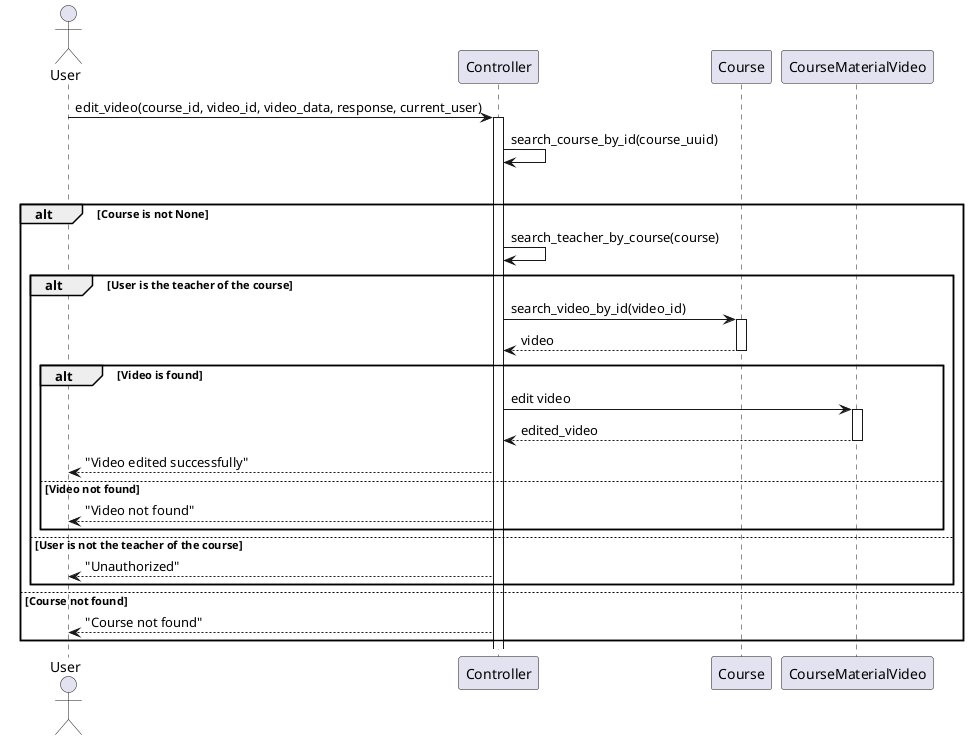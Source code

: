@startuml

actor User
participant Controller
participant Course

User -> Controller: edit_video(course_id, video_id, video_data, response, current_user)
activate Controller

Controller -> Controller: search_course_by_id(course_uuid)

alt Course found
    alt Course is not None
        Controller -> Controller: search_teacher_by_course(course)
        
        alt User is the teacher of the course
            Controller -> Course: search_video_by_id(video_id)
            activate Course
            Course --> Controller: video
            deactivate Course
            
            alt Video is found
                Controller -> CourseMaterialVideo: edit video
                activate CourseMaterialVideo
                CourseMaterialVideo --> Controller: edited_video
                deactivate CourseMaterialVideo
                
                Controller --> User: "Video edited successfully"
            else Video not found
                Controller --> User: "Video not found"
            end
        else User is not the teacher of the course
            Controller --> User: "Unauthorized"
        end
    else Course not found
        Controller --> User: "Course not found"
    end
@enduml